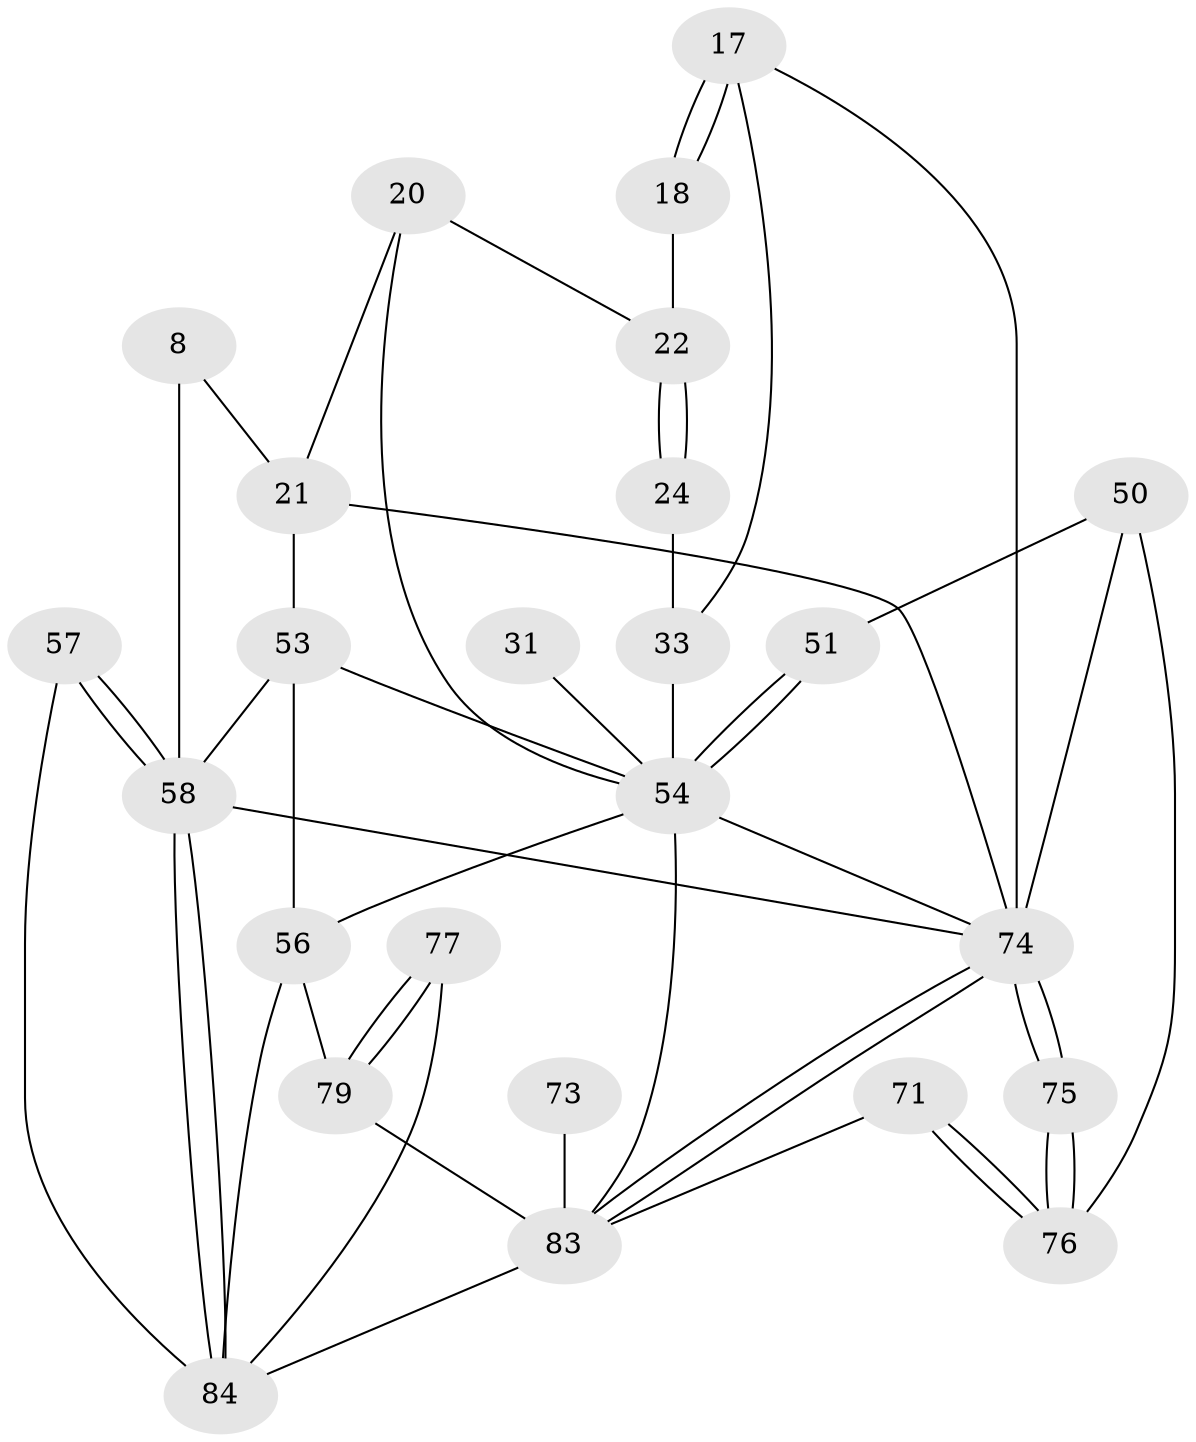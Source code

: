 // original degree distribution, {3: 0.03571428571428571, 5: 0.5357142857142857, 4: 0.21428571428571427, 6: 0.21428571428571427}
// Generated by graph-tools (version 1.1) at 2025/05/03/04/25 22:05:01]
// undirected, 25 vertices, 51 edges
graph export_dot {
graph [start="1"]
  node [color=gray90,style=filled];
  8 [pos="+0.11980114468209428+0.11189734788988762",super="+6"];
  17 [pos="+0.8742235657429905+0.31603764472372514",super="+16+15"];
  18 [pos="+0.8457724634883332+0.2748538066828408",super="+13"];
  20 [pos="+0.27894884297114275+0.23047302275097634",super="+19"];
  21 [pos="+0.17776316542174692+0.15608710672716122",super="+7+3"];
  22 [pos="+0.7564891876982612+0.20650836037879203",super="+11+10"];
  24 [pos="+0.6402981355408318+0.290657067964792"];
  31 [pos="+0.3791601365262823+0.3026124936775531"];
  33 [pos="+0.7834112026406472+0.3505881615301067",super="+25+26"];
  50 [pos="+0.6341094598461864+0.6439880889956849"];
  51 [pos="+0.5868307571708354+0.6337197907372961"];
  53 [pos="+0.0587401801475882+0.6037298885539084",super="+49+35"];
  54 [pos="+0.5037453378866524+0.6900230392725996",super="+46+38+34+32+37+44+36"];
  56 [pos="+0.14606908798657112+0.6990038563788759",super="+55"];
  57 [pos="+0+0.7895765723576695"];
  58 [pos="+0+1",super="+5+52"];
  71 [pos="+0.6519225182527755+0.8545764801828843"];
  73 [pos="+0.5534703047996005+0.861045230882416"];
  74 [pos="+1+1",super="+4+45"];
  75 [pos="+1+1",super="+62"];
  76 [pos="+0.8439631400113217+0.8883016713316643",super="+60+61"];
  77 [pos="+0.1650290999200447+0.8858136079611172",super="+68"];
  79 [pos="+0.24817924765414062+0.942999868063028",super="+64+63+65"];
  83 [pos="+0.6286652225526079+1",super="+72+82"];
  84 [pos="+0.11858664447080992+1",super="+78+67"];
  8 -- 58 [weight=2];
  8 -- 21;
  17 -- 18 [weight=2];
  17 -- 18;
  17 -- 33;
  17 -- 74 [weight=2];
  18 -- 22 [weight=2];
  20 -- 21 [weight=2];
  20 -- 22;
  20 -- 54 [weight=2];
  21 -- 53;
  21 -- 74;
  22 -- 24 [weight=2];
  22 -- 24;
  24 -- 33;
  31 -- 54 [weight=3];
  33 -- 54 [weight=3];
  50 -- 51;
  50 -- 76;
  50 -- 74;
  51 -- 54 [weight=2];
  51 -- 54;
  53 -- 56 [weight=2];
  53 -- 58 [weight=2];
  53 -- 54;
  54 -- 56;
  54 -- 74;
  54 -- 83;
  56 -- 79 [weight=2];
  56 -- 84;
  57 -- 58 [weight=2];
  57 -- 58;
  57 -- 84;
  58 -- 84;
  58 -- 84;
  58 -- 74 [weight=2];
  71 -- 76 [weight=2];
  71 -- 76;
  71 -- 83;
  73 -- 83 [weight=3];
  74 -- 75 [weight=3];
  74 -- 75;
  74 -- 83;
  74 -- 83;
  75 -- 76 [weight=2];
  75 -- 76;
  77 -- 79 [weight=2];
  77 -- 79;
  77 -- 84 [weight=2];
  79 -- 83 [weight=2];
  83 -- 84;
}
